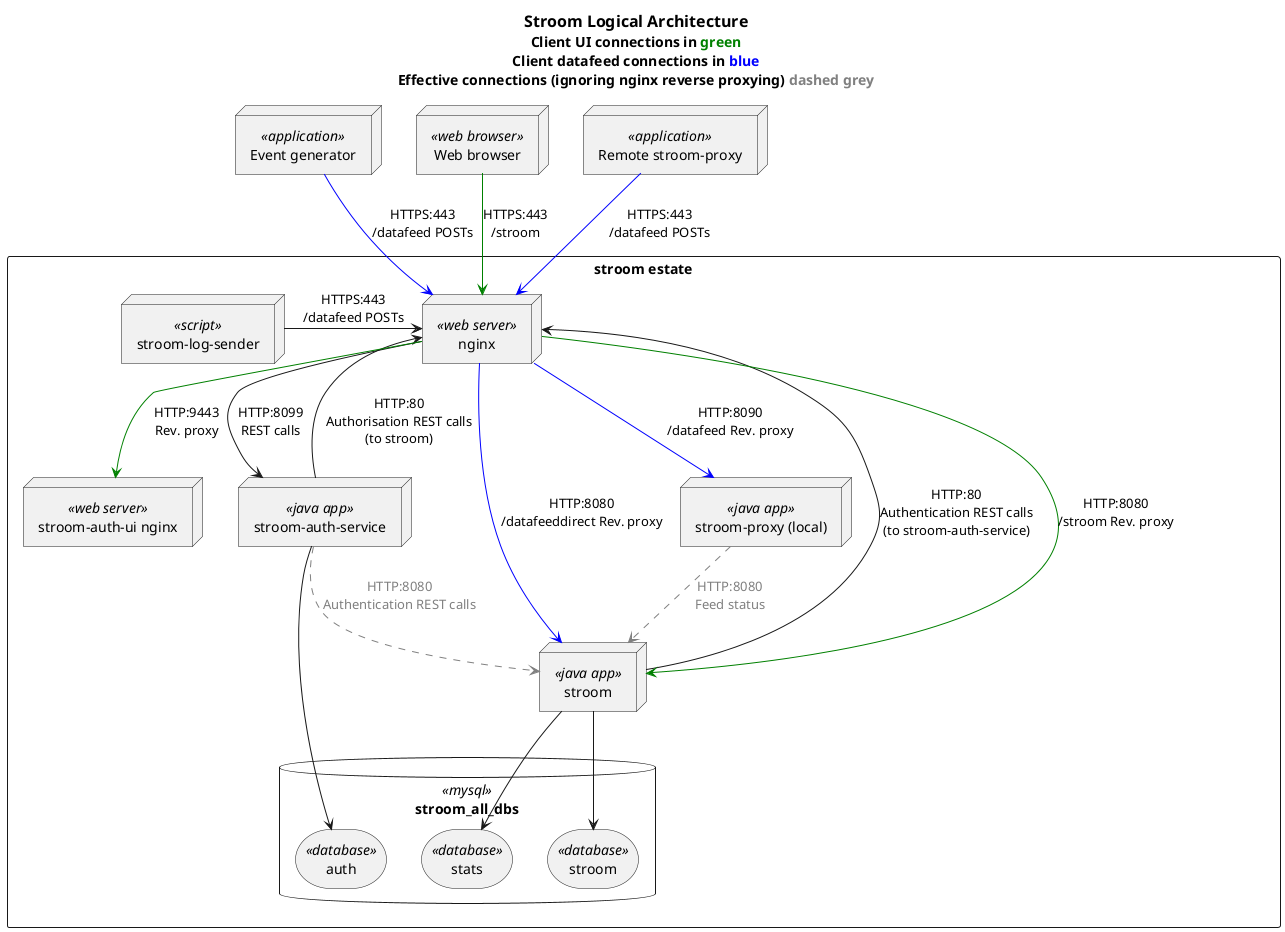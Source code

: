 @startuml

title
    ==Stroom Logical Architecture
    Client UI connections in <color:Green>green</color>
    Client datafeed connections in <color:Blue>blue</color>
    Effective connections (ignoring nginx reverse proxying) <color:Grey>dashed grey</color>
end title

'Define the various application ports
!stroom_auth_service_port=8099
!stroom_auth_ui_port=9443
!stroom_port=8080
!stroom_proxy_port=8090

'Define all the nodes (services, actors, etc.)
node "Event generator" as dataload_client_app <<application>>
node "Web browser" as ui_client_browser <<web browser>>
node "Remote stroom-proxy" as remote_proxy <<application>>

rectangle "stroom estate" {
    node "nginx" as nginx <<web server>>
    node "stroom-auth-ui nginx" as stroom_auth_ui_nginx <<web server>>
    node "stroom-auth-service" as stroom_auth_service_dropwiz <<java app>>
    node "stroom" as stroom_dropwiz <<java app>>
    node "stroom-proxy (local)" as stroom_proxy_dropwiz <<java app>>
    node "stroom-log-sender" as stroom_log_sender_script <<script>>

    database stroom_all_dbs <<mysql>> {
        storage "stroom" as stroom_db <<database>>
        storage "stats" as stroom_stats_db <<database>>
        storage "auth" as stroom_auth_db <<database>>
    }
}

'DB connections
stroom_auth_service_dropwiz --> stroom_auth_db
stroom_dropwiz --> stroom_db
stroom_dropwiz --> stroom_stats_db

'Client connections
ui_client_browser -[#Green]-> nginx : HTTPS:443\n/stroom
dataload_client_app -[#Blue]-> nginx : HTTPS:443\n/datafeed POSTs
remote_proxy -[#Blue]-> nginx : HTTPS:443\n/datafeed POSTs

' Inter-service REST calls to nginx api gateway
stroom_dropwiz --> nginx \
    : HTTP:80\nAuthentication REST calls\n(to stroom-auth-service)
stroom_auth_service_dropwiz --> nginx \
    : HTTP:80\nAuthorisation REST calls\n(to stroom)
stroom_log_sender_script -right-> nginx \
    : HTTPS:443\n/datafeed POSTs
'stroom_auth_ui_nginx --> nginx \
'  : HTTP:80\nREST calls

'Reverse proxy connections
nginx -[#Green]-> stroom_dropwiz : HTTP:stroom_port\n/stroom Rev. proxy
nginx -[#Blue]-> stroom_dropwiz : HTTP:stroom_port\n/datafeeddirect Rev. proxy
nginx -[#Blue]-> stroom_proxy_dropwiz : HTTP:stroom_proxy_port\n/datafeed Rev. proxy
nginx -[#Green]-> stroom_auth_ui_nginx : HTTP:stroom_auth_ui_port\nRev. proxy
nginx --> stroom_auth_service_dropwiz : HTTP:stroom_auth_service_port\nREST calls

'Effective connections (i.e. ignoring ngix gateway)
'stroom_auth_ui_nginx .[#Grey].> stroom_auth_service_dropwiz \
'  : <color:Grey>HTTP:stroom_auth_service_port</color>\n<color:Grey>REST calls</color>
stroom_dropwiz .[#Grey].> stroom_auth_service_dropwiz \
    : <color:Grey>HTTP:stroom_auth_service_port</color>\n<color:Grey>Authorisation REST calls</color>
stroom_proxy_dropwiz .[#Grey].> stroom_dropwiz \
    : <color:Grey>HTTP:stroom_port</color>\n<color:Grey>Feed status</color>
stroom_auth_service_dropwiz .[#Grey].> stroom_dropwiz \
    : <color:Grey>HTTP:stroom_port</color>\n<color:Grey>Authentication REST calls</color>

' see http://plantuml.com/skinparam & https://github.com/plantuml/plantuml/pull/31

'skinparam handwritten true
'skinparam monochrome reverse
'skinparam backgroundColor DimGrey
'skinparam ClassBackgroundColor DimGrey
'skinparam ClassBorderColor WhiteSmoke
'skinparam backgroundColor transparent

' light theme
'skinparam backgroundColor LightGrey
'skinparam ClassBackgroundColor LightGrey
'skinparam ClassBorderColor CornflowerBlue
'skinparam DatabaseBackgroundColor LightGrey
'skinparam DatabaseBorderColor CornflowerBlue

'hide empty members

@enduml

